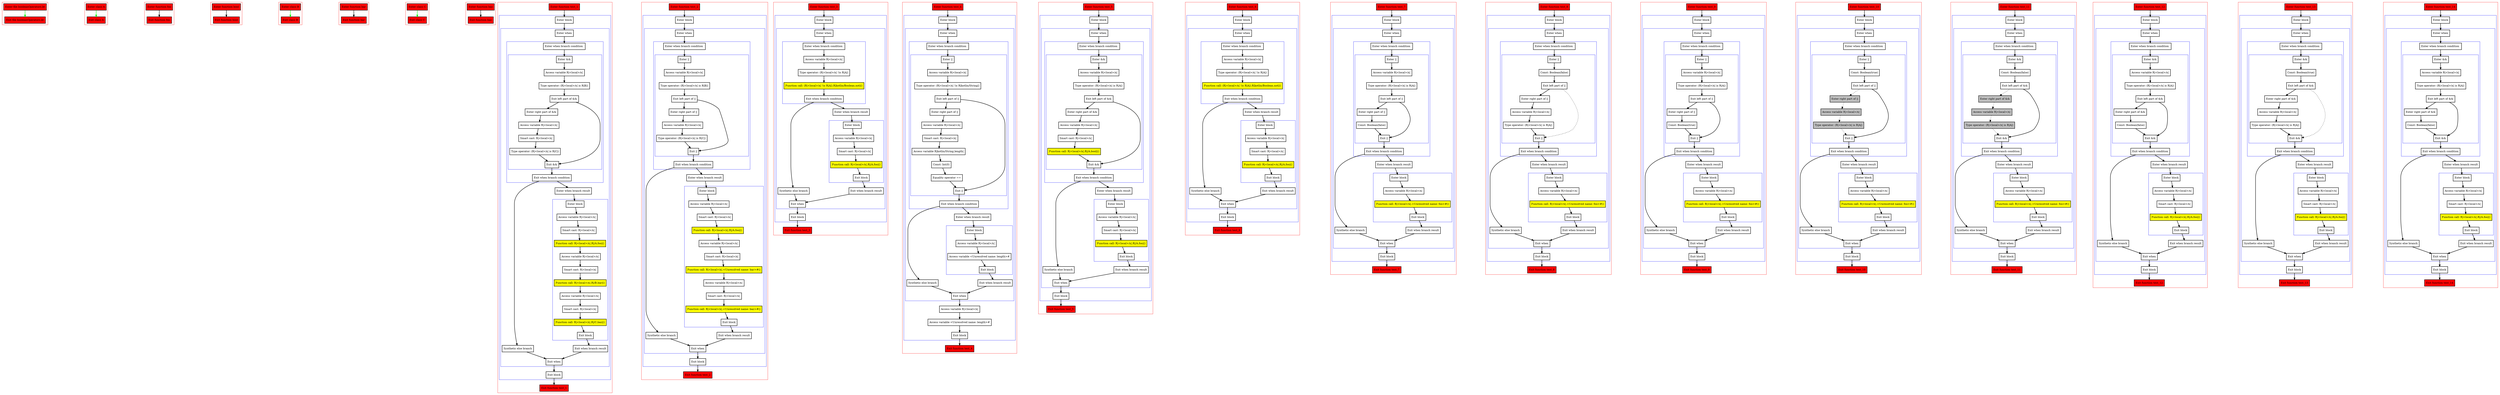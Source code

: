 digraph booleanOperators_kt {
    graph [nodesep=3]
    node [shape=box penwidth=2]
    edge [penwidth=2]

    subgraph cluster_0 {
        color=red
        0 [label="Enter file booleanOperators.kt" style="filled" fillcolor=red];
        1 [label="Exit file booleanOperators.kt" style="filled" fillcolor=red];
    }
    0 -> {1} [color=green];

    subgraph cluster_1 {
        color=red
        2 [label="Enter class A" style="filled" fillcolor=red];
        3 [label="Exit class A" style="filled" fillcolor=red];
    }
    2 -> {3} [color=green];

    subgraph cluster_2 {
        color=red
        4 [label="Enter function foo" style="filled" fillcolor=red];
        5 [label="Exit function foo" style="filled" fillcolor=red];
    }
    4 -> {5};

    subgraph cluster_3 {
        color=red
        6 [label="Enter function bool" style="filled" fillcolor=red];
        7 [label="Exit function bool" style="filled" fillcolor=red];
    }
    6 -> {7};

    subgraph cluster_4 {
        color=red
        8 [label="Enter class B" style="filled" fillcolor=red];
        9 [label="Exit class B" style="filled" fillcolor=red];
    }
    8 -> {9} [color=green];

    subgraph cluster_5 {
        color=red
        10 [label="Enter function bar" style="filled" fillcolor=red];
        11 [label="Exit function bar" style="filled" fillcolor=red];
    }
    10 -> {11};

    subgraph cluster_6 {
        color=red
        12 [label="Enter class C" style="filled" fillcolor=red];
        13 [label="Exit class C" style="filled" fillcolor=red];
    }
    12 -> {13} [color=green];

    subgraph cluster_7 {
        color=red
        14 [label="Enter function baz" style="filled" fillcolor=red];
        15 [label="Exit function baz" style="filled" fillcolor=red];
    }
    14 -> {15};

    subgraph cluster_8 {
        color=red
        16 [label="Enter function test_1" style="filled" fillcolor=red];
        subgraph cluster_9 {
            color=blue
            17 [label="Enter block"];
            subgraph cluster_10 {
                color=blue
                18 [label="Enter when"];
                subgraph cluster_11 {
                    color=blue
                    19 [label="Enter when branch condition "];
                    subgraph cluster_12 {
                        color=blue
                        20 [label="Enter &&"];
                        21 [label="Access variable R|<local>/x|"];
                        22 [label="Type operator: (R|<local>/x| is R|B|)"];
                        23 [label="Exit left part of &&"];
                        24 [label="Enter right part of &&"];
                        25 [label="Access variable R|<local>/x|"];
                        26 [label="Smart cast: R|<local>/x|"];
                        27 [label="Type operator: (R|<local>/x| is R|C|)"];
                        28 [label="Exit &&"];
                    }
                    29 [label="Exit when branch condition"];
                }
                30 [label="Synthetic else branch"];
                31 [label="Enter when branch result"];
                subgraph cluster_13 {
                    color=blue
                    32 [label="Enter block"];
                    33 [label="Access variable R|<local>/x|"];
                    34 [label="Smart cast: R|<local>/x|"];
                    35 [label="Function call: R|<local>/x|.R|/A.foo|()" style="filled" fillcolor=yellow];
                    36 [label="Access variable R|<local>/x|"];
                    37 [label="Smart cast: R|<local>/x|"];
                    38 [label="Function call: R|<local>/x|.R|/B.bar|()" style="filled" fillcolor=yellow];
                    39 [label="Access variable R|<local>/x|"];
                    40 [label="Smart cast: R|<local>/x|"];
                    41 [label="Function call: R|<local>/x|.R|/C.baz|()" style="filled" fillcolor=yellow];
                    42 [label="Exit block"];
                }
                43 [label="Exit when branch result"];
                44 [label="Exit when"];
            }
            45 [label="Exit block"];
        }
        46 [label="Exit function test_1" style="filled" fillcolor=red];
    }
    16 -> {17};
    17 -> {18};
    18 -> {19};
    19 -> {20};
    20 -> {21};
    21 -> {22};
    22 -> {23};
    23 -> {24 28};
    24 -> {25};
    25 -> {26};
    26 -> {27};
    27 -> {28};
    28 -> {29};
    29 -> {30 31};
    30 -> {44};
    31 -> {32};
    32 -> {33};
    33 -> {34};
    34 -> {35};
    35 -> {36};
    36 -> {37};
    37 -> {38};
    38 -> {39};
    39 -> {40};
    40 -> {41};
    41 -> {42};
    42 -> {43};
    43 -> {44};
    44 -> {45};
    45 -> {46};

    subgraph cluster_14 {
        color=red
        47 [label="Enter function test_2" style="filled" fillcolor=red];
        subgraph cluster_15 {
            color=blue
            48 [label="Enter block"];
            subgraph cluster_16 {
                color=blue
                49 [label="Enter when"];
                subgraph cluster_17 {
                    color=blue
                    50 [label="Enter when branch condition "];
                    subgraph cluster_18 {
                        color=blue
                        51 [label="Enter ||"];
                        52 [label="Access variable R|<local>/x|"];
                        53 [label="Type operator: (R|<local>/x| is R|B|)"];
                        54 [label="Exit left part of ||"];
                        55 [label="Enter right part of ||"];
                        56 [label="Access variable R|<local>/x|"];
                        57 [label="Type operator: (R|<local>/x| is R|C|)"];
                        58 [label="Exit ||"];
                    }
                    59 [label="Exit when branch condition"];
                }
                60 [label="Synthetic else branch"];
                61 [label="Enter when branch result"];
                subgraph cluster_19 {
                    color=blue
                    62 [label="Enter block"];
                    63 [label="Access variable R|<local>/x|"];
                    64 [label="Smart cast: R|<local>/x|"];
                    65 [label="Function call: R|<local>/x|.R|/A.foo|()" style="filled" fillcolor=yellow];
                    66 [label="Access variable R|<local>/x|"];
                    67 [label="Smart cast: R|<local>/x|"];
                    68 [label="Function call: R|<local>/x|.<Unresolved name: bar>#()" style="filled" fillcolor=yellow];
                    69 [label="Access variable R|<local>/x|"];
                    70 [label="Smart cast: R|<local>/x|"];
                    71 [label="Function call: R|<local>/x|.<Unresolved name: baz>#()" style="filled" fillcolor=yellow];
                    72 [label="Exit block"];
                }
                73 [label="Exit when branch result"];
                74 [label="Exit when"];
            }
            75 [label="Exit block"];
        }
        76 [label="Exit function test_2" style="filled" fillcolor=red];
    }
    47 -> {48};
    48 -> {49};
    49 -> {50};
    50 -> {51};
    51 -> {52};
    52 -> {53};
    53 -> {54};
    54 -> {55 58};
    55 -> {56};
    56 -> {57};
    57 -> {58};
    58 -> {59};
    59 -> {60 61};
    60 -> {74};
    61 -> {62};
    62 -> {63};
    63 -> {64};
    64 -> {65};
    65 -> {66};
    66 -> {67};
    67 -> {68};
    68 -> {69};
    69 -> {70};
    70 -> {71};
    71 -> {72};
    72 -> {73};
    73 -> {74};
    74 -> {75};
    75 -> {76};

    subgraph cluster_20 {
        color=red
        77 [label="Enter function test_3" style="filled" fillcolor=red];
        subgraph cluster_21 {
            color=blue
            78 [label="Enter block"];
            subgraph cluster_22 {
                color=blue
                79 [label="Enter when"];
                subgraph cluster_23 {
                    color=blue
                    80 [label="Enter when branch condition "];
                    81 [label="Access variable R|<local>/x|"];
                    82 [label="Type operator: (R|<local>/x| !is R|A|)"];
                    83 [label="Function call: (R|<local>/x| !is R|A|).R|kotlin/Boolean.not|()" style="filled" fillcolor=yellow];
                    84 [label="Exit when branch condition"];
                }
                85 [label="Synthetic else branch"];
                86 [label="Enter when branch result"];
                subgraph cluster_24 {
                    color=blue
                    87 [label="Enter block"];
                    88 [label="Access variable R|<local>/x|"];
                    89 [label="Smart cast: R|<local>/x|"];
                    90 [label="Function call: R|<local>/x|.R|/A.foo|()" style="filled" fillcolor=yellow];
                    91 [label="Exit block"];
                }
                92 [label="Exit when branch result"];
                93 [label="Exit when"];
            }
            94 [label="Exit block"];
        }
        95 [label="Exit function test_3" style="filled" fillcolor=red];
    }
    77 -> {78};
    78 -> {79};
    79 -> {80};
    80 -> {81};
    81 -> {82};
    82 -> {83};
    83 -> {84};
    84 -> {85 86};
    85 -> {93};
    86 -> {87};
    87 -> {88};
    88 -> {89};
    89 -> {90};
    90 -> {91};
    91 -> {92};
    92 -> {93};
    93 -> {94};
    94 -> {95};

    subgraph cluster_25 {
        color=red
        96 [label="Enter function test_4" style="filled" fillcolor=red];
        subgraph cluster_26 {
            color=blue
            97 [label="Enter block"];
            subgraph cluster_27 {
                color=blue
                98 [label="Enter when"];
                subgraph cluster_28 {
                    color=blue
                    99 [label="Enter when branch condition "];
                    subgraph cluster_29 {
                        color=blue
                        100 [label="Enter ||"];
                        101 [label="Access variable R|<local>/x|"];
                        102 [label="Type operator: (R|<local>/x| !is R|kotlin/String|)"];
                        103 [label="Exit left part of ||"];
                        104 [label="Enter right part of ||"];
                        105 [label="Access variable R|<local>/x|"];
                        106 [label="Smart cast: R|<local>/x|"];
                        107 [label="Access variable R|kotlin/String.length|"];
                        108 [label="Const: Int(0)"];
                        109 [label="Equality operator =="];
                        110 [label="Exit ||"];
                    }
                    111 [label="Exit when branch condition"];
                }
                112 [label="Synthetic else branch"];
                113 [label="Enter when branch result"];
                subgraph cluster_30 {
                    color=blue
                    114 [label="Enter block"];
                    115 [label="Access variable R|<local>/x|"];
                    116 [label="Access variable <Unresolved name: length>#"];
                    117 [label="Exit block"];
                }
                118 [label="Exit when branch result"];
                119 [label="Exit when"];
            }
            120 [label="Access variable R|<local>/x|"];
            121 [label="Access variable <Unresolved name: length>#"];
            122 [label="Exit block"];
        }
        123 [label="Exit function test_4" style="filled" fillcolor=red];
    }
    96 -> {97};
    97 -> {98};
    98 -> {99};
    99 -> {100};
    100 -> {101};
    101 -> {102};
    102 -> {103};
    103 -> {104 110};
    104 -> {105};
    105 -> {106};
    106 -> {107};
    107 -> {108};
    108 -> {109};
    109 -> {110};
    110 -> {111};
    111 -> {112 113};
    112 -> {119};
    113 -> {114};
    114 -> {115};
    115 -> {116};
    116 -> {117};
    117 -> {118};
    118 -> {119};
    119 -> {120};
    120 -> {121};
    121 -> {122};
    122 -> {123};

    subgraph cluster_31 {
        color=red
        124 [label="Enter function test_5" style="filled" fillcolor=red];
        subgraph cluster_32 {
            color=blue
            125 [label="Enter block"];
            subgraph cluster_33 {
                color=blue
                126 [label="Enter when"];
                subgraph cluster_34 {
                    color=blue
                    127 [label="Enter when branch condition "];
                    subgraph cluster_35 {
                        color=blue
                        128 [label="Enter &&"];
                        129 [label="Access variable R|<local>/x|"];
                        130 [label="Type operator: (R|<local>/x| is R|A|)"];
                        131 [label="Exit left part of &&"];
                        132 [label="Enter right part of &&"];
                        133 [label="Access variable R|<local>/x|"];
                        134 [label="Smart cast: R|<local>/x|"];
                        135 [label="Function call: R|<local>/x|.R|/A.bool|()" style="filled" fillcolor=yellow];
                        136 [label="Exit &&"];
                    }
                    137 [label="Exit when branch condition"];
                }
                138 [label="Synthetic else branch"];
                139 [label="Enter when branch result"];
                subgraph cluster_36 {
                    color=blue
                    140 [label="Enter block"];
                    141 [label="Access variable R|<local>/x|"];
                    142 [label="Smart cast: R|<local>/x|"];
                    143 [label="Function call: R|<local>/x|.R|/A.foo|()" style="filled" fillcolor=yellow];
                    144 [label="Exit block"];
                }
                145 [label="Exit when branch result"];
                146 [label="Exit when"];
            }
            147 [label="Exit block"];
        }
        148 [label="Exit function test_5" style="filled" fillcolor=red];
    }
    124 -> {125};
    125 -> {126};
    126 -> {127};
    127 -> {128};
    128 -> {129};
    129 -> {130};
    130 -> {131};
    131 -> {132 136};
    132 -> {133};
    133 -> {134};
    134 -> {135};
    135 -> {136};
    136 -> {137};
    137 -> {138 139};
    138 -> {146};
    139 -> {140};
    140 -> {141};
    141 -> {142};
    142 -> {143};
    143 -> {144};
    144 -> {145};
    145 -> {146};
    146 -> {147};
    147 -> {148};

    subgraph cluster_37 {
        color=red
        149 [label="Enter function test_6" style="filled" fillcolor=red];
        subgraph cluster_38 {
            color=blue
            150 [label="Enter block"];
            subgraph cluster_39 {
                color=blue
                151 [label="Enter when"];
                subgraph cluster_40 {
                    color=blue
                    152 [label="Enter when branch condition "];
                    153 [label="Access variable R|<local>/x|"];
                    154 [label="Type operator: (R|<local>/x| !is R|A|)"];
                    155 [label="Function call: (R|<local>/x| !is R|A|).R|kotlin/Boolean.not|()" style="filled" fillcolor=yellow];
                    156 [label="Exit when branch condition"];
                }
                157 [label="Synthetic else branch"];
                158 [label="Enter when branch result"];
                subgraph cluster_41 {
                    color=blue
                    159 [label="Enter block"];
                    160 [label="Access variable R|<local>/x|"];
                    161 [label="Smart cast: R|<local>/x|"];
                    162 [label="Function call: R|<local>/x|.R|/A.foo|()" style="filled" fillcolor=yellow];
                    163 [label="Exit block"];
                }
                164 [label="Exit when branch result"];
                165 [label="Exit when"];
            }
            166 [label="Exit block"];
        }
        167 [label="Exit function test_6" style="filled" fillcolor=red];
    }
    149 -> {150};
    150 -> {151};
    151 -> {152};
    152 -> {153};
    153 -> {154};
    154 -> {155};
    155 -> {156};
    156 -> {157 158};
    157 -> {165};
    158 -> {159};
    159 -> {160};
    160 -> {161};
    161 -> {162};
    162 -> {163};
    163 -> {164};
    164 -> {165};
    165 -> {166};
    166 -> {167};

    subgraph cluster_42 {
        color=red
        168 [label="Enter function test_7" style="filled" fillcolor=red];
        subgraph cluster_43 {
            color=blue
            169 [label="Enter block"];
            subgraph cluster_44 {
                color=blue
                170 [label="Enter when"];
                subgraph cluster_45 {
                    color=blue
                    171 [label="Enter when branch condition "];
                    subgraph cluster_46 {
                        color=blue
                        172 [label="Enter ||"];
                        173 [label="Access variable R|<local>/x|"];
                        174 [label="Type operator: (R|<local>/x| is R|A|)"];
                        175 [label="Exit left part of ||"];
                        176 [label="Enter right part of ||"];
                        177 [label="Const: Boolean(false)"];
                        178 [label="Exit ||"];
                    }
                    179 [label="Exit when branch condition"];
                }
                180 [label="Synthetic else branch"];
                181 [label="Enter when branch result"];
                subgraph cluster_47 {
                    color=blue
                    182 [label="Enter block"];
                    183 [label="Access variable R|<local>/x|"];
                    184 [label="Function call: R|<local>/x|.<Unresolved name: foo>#()" style="filled" fillcolor=yellow];
                    185 [label="Exit block"];
                }
                186 [label="Exit when branch result"];
                187 [label="Exit when"];
            }
            188 [label="Exit block"];
        }
        189 [label="Exit function test_7" style="filled" fillcolor=red];
    }
    168 -> {169};
    169 -> {170};
    170 -> {171};
    171 -> {172};
    172 -> {173};
    173 -> {174};
    174 -> {175};
    175 -> {176 178};
    176 -> {177};
    177 -> {178};
    178 -> {179};
    179 -> {180 181};
    180 -> {187};
    181 -> {182};
    182 -> {183};
    183 -> {184};
    184 -> {185};
    185 -> {186};
    186 -> {187};
    187 -> {188};
    188 -> {189};

    subgraph cluster_48 {
        color=red
        190 [label="Enter function test_8" style="filled" fillcolor=red];
        subgraph cluster_49 {
            color=blue
            191 [label="Enter block"];
            subgraph cluster_50 {
                color=blue
                192 [label="Enter when"];
                subgraph cluster_51 {
                    color=blue
                    193 [label="Enter when branch condition "];
                    subgraph cluster_52 {
                        color=blue
                        194 [label="Enter ||"];
                        195 [label="Const: Boolean(false)"];
                        196 [label="Exit left part of ||"];
                        197 [label="Enter right part of ||"];
                        198 [label="Access variable R|<local>/x|"];
                        199 [label="Type operator: (R|<local>/x| is R|A|)"];
                        200 [label="Exit ||"];
                    }
                    201 [label="Exit when branch condition"];
                }
                202 [label="Synthetic else branch"];
                203 [label="Enter when branch result"];
                subgraph cluster_53 {
                    color=blue
                    204 [label="Enter block"];
                    205 [label="Access variable R|<local>/x|"];
                    206 [label="Function call: R|<local>/x|.<Unresolved name: foo>#()" style="filled" fillcolor=yellow];
                    207 [label="Exit block"];
                }
                208 [label="Exit when branch result"];
                209 [label="Exit when"];
            }
            210 [label="Exit block"];
        }
        211 [label="Exit function test_8" style="filled" fillcolor=red];
    }
    190 -> {191};
    191 -> {192};
    192 -> {193};
    193 -> {194};
    194 -> {195};
    195 -> {196};
    196 -> {197};
    196 -> {200} [style=dotted];
    197 -> {198};
    198 -> {199};
    199 -> {200};
    200 -> {201};
    201 -> {202 203};
    202 -> {209};
    203 -> {204};
    204 -> {205};
    205 -> {206};
    206 -> {207};
    207 -> {208};
    208 -> {209};
    209 -> {210};
    210 -> {211};

    subgraph cluster_54 {
        color=red
        212 [label="Enter function test_9" style="filled" fillcolor=red];
        subgraph cluster_55 {
            color=blue
            213 [label="Enter block"];
            subgraph cluster_56 {
                color=blue
                214 [label="Enter when"];
                subgraph cluster_57 {
                    color=blue
                    215 [label="Enter when branch condition "];
                    subgraph cluster_58 {
                        color=blue
                        216 [label="Enter ||"];
                        217 [label="Access variable R|<local>/x|"];
                        218 [label="Type operator: (R|<local>/x| is R|A|)"];
                        219 [label="Exit left part of ||"];
                        220 [label="Enter right part of ||"];
                        221 [label="Const: Boolean(true)"];
                        222 [label="Exit ||"];
                    }
                    223 [label="Exit when branch condition"];
                }
                224 [label="Synthetic else branch"];
                225 [label="Enter when branch result"];
                subgraph cluster_59 {
                    color=blue
                    226 [label="Enter block"];
                    227 [label="Access variable R|<local>/x|"];
                    228 [label="Function call: R|<local>/x|.<Unresolved name: foo>#()" style="filled" fillcolor=yellow];
                    229 [label="Exit block"];
                }
                230 [label="Exit when branch result"];
                231 [label="Exit when"];
            }
            232 [label="Exit block"];
        }
        233 [label="Exit function test_9" style="filled" fillcolor=red];
    }
    212 -> {213};
    213 -> {214};
    214 -> {215};
    215 -> {216};
    216 -> {217};
    217 -> {218};
    218 -> {219};
    219 -> {220 222};
    220 -> {221};
    221 -> {222};
    222 -> {223};
    223 -> {224 225};
    224 -> {231};
    225 -> {226};
    226 -> {227};
    227 -> {228};
    228 -> {229};
    229 -> {230};
    230 -> {231};
    231 -> {232};
    232 -> {233};

    subgraph cluster_60 {
        color=red
        234 [label="Enter function test_10" style="filled" fillcolor=red];
        subgraph cluster_61 {
            color=blue
            235 [label="Enter block"];
            subgraph cluster_62 {
                color=blue
                236 [label="Enter when"];
                subgraph cluster_63 {
                    color=blue
                    237 [label="Enter when branch condition "];
                    subgraph cluster_64 {
                        color=blue
                        238 [label="Enter ||"];
                        239 [label="Const: Boolean(true)"];
                        240 [label="Exit left part of ||"];
                        241 [label="Enter right part of ||" style="filled" fillcolor=gray];
                        242 [label="Access variable R|<local>/x|" style="filled" fillcolor=gray];
                        243 [label="Type operator: (R|<local>/x| is R|A|)" style="filled" fillcolor=gray];
                        244 [label="Exit ||"];
                    }
                    245 [label="Exit when branch condition"];
                }
                246 [label="Synthetic else branch"];
                247 [label="Enter when branch result"];
                subgraph cluster_65 {
                    color=blue
                    248 [label="Enter block"];
                    249 [label="Access variable R|<local>/x|"];
                    250 [label="Function call: R|<local>/x|.<Unresolved name: foo>#()" style="filled" fillcolor=yellow];
                    251 [label="Exit block"];
                }
                252 [label="Exit when branch result"];
                253 [label="Exit when"];
            }
            254 [label="Exit block"];
        }
        255 [label="Exit function test_10" style="filled" fillcolor=red];
    }
    234 -> {235};
    235 -> {236};
    236 -> {237};
    237 -> {238};
    238 -> {239};
    239 -> {240};
    240 -> {244};
    240 -> {241} [style=dotted];
    241 -> {242} [style=dotted];
    242 -> {243} [style=dotted];
    243 -> {244} [style=dotted];
    244 -> {245};
    245 -> {246 247};
    246 -> {253};
    247 -> {248};
    248 -> {249};
    249 -> {250};
    250 -> {251};
    251 -> {252};
    252 -> {253};
    253 -> {254};
    254 -> {255};

    subgraph cluster_66 {
        color=red
        256 [label="Enter function test_11" style="filled" fillcolor=red];
        subgraph cluster_67 {
            color=blue
            257 [label="Enter block"];
            subgraph cluster_68 {
                color=blue
                258 [label="Enter when"];
                subgraph cluster_69 {
                    color=blue
                    259 [label="Enter when branch condition "];
                    subgraph cluster_70 {
                        color=blue
                        260 [label="Enter &&"];
                        261 [label="Const: Boolean(false)"];
                        262 [label="Exit left part of &&"];
                        263 [label="Enter right part of &&" style="filled" fillcolor=gray];
                        264 [label="Access variable R|<local>/x|" style="filled" fillcolor=gray];
                        265 [label="Type operator: (R|<local>/x| is R|A|)" style="filled" fillcolor=gray];
                        266 [label="Exit &&"];
                    }
                    267 [label="Exit when branch condition"];
                }
                268 [label="Synthetic else branch"];
                269 [label="Enter when branch result"];
                subgraph cluster_71 {
                    color=blue
                    270 [label="Enter block"];
                    271 [label="Access variable R|<local>/x|"];
                    272 [label="Function call: R|<local>/x|.<Unresolved name: foo>#()" style="filled" fillcolor=yellow];
                    273 [label="Exit block"];
                }
                274 [label="Exit when branch result"];
                275 [label="Exit when"];
            }
            276 [label="Exit block"];
        }
        277 [label="Exit function test_11" style="filled" fillcolor=red];
    }
    256 -> {257};
    257 -> {258};
    258 -> {259};
    259 -> {260};
    260 -> {261};
    261 -> {262};
    262 -> {266};
    262 -> {263} [style=dotted];
    263 -> {264} [style=dotted];
    264 -> {265} [style=dotted];
    265 -> {266} [style=dotted];
    266 -> {267};
    267 -> {268 269};
    268 -> {275};
    269 -> {270};
    270 -> {271};
    271 -> {272};
    272 -> {273};
    273 -> {274};
    274 -> {275};
    275 -> {276};
    276 -> {277};

    subgraph cluster_72 {
        color=red
        278 [label="Enter function test_12" style="filled" fillcolor=red];
        subgraph cluster_73 {
            color=blue
            279 [label="Enter block"];
            subgraph cluster_74 {
                color=blue
                280 [label="Enter when"];
                subgraph cluster_75 {
                    color=blue
                    281 [label="Enter when branch condition "];
                    subgraph cluster_76 {
                        color=blue
                        282 [label="Enter &&"];
                        283 [label="Access variable R|<local>/x|"];
                        284 [label="Type operator: (R|<local>/x| is R|A|)"];
                        285 [label="Exit left part of &&"];
                        286 [label="Enter right part of &&"];
                        287 [label="Const: Boolean(false)"];
                        288 [label="Exit &&"];
                    }
                    289 [label="Exit when branch condition"];
                }
                290 [label="Synthetic else branch"];
                291 [label="Enter when branch result"];
                subgraph cluster_77 {
                    color=blue
                    292 [label="Enter block"];
                    293 [label="Access variable R|<local>/x|"];
                    294 [label="Smart cast: R|<local>/x|"];
                    295 [label="Function call: R|<local>/x|.R|/A.foo|()" style="filled" fillcolor=yellow];
                    296 [label="Exit block"];
                }
                297 [label="Exit when branch result"];
                298 [label="Exit when"];
            }
            299 [label="Exit block"];
        }
        300 [label="Exit function test_12" style="filled" fillcolor=red];
    }
    278 -> {279};
    279 -> {280};
    280 -> {281};
    281 -> {282};
    282 -> {283};
    283 -> {284};
    284 -> {285};
    285 -> {286 288};
    286 -> {287};
    287 -> {288};
    288 -> {289};
    289 -> {290 291};
    290 -> {298};
    291 -> {292};
    292 -> {293};
    293 -> {294};
    294 -> {295};
    295 -> {296};
    296 -> {297};
    297 -> {298};
    298 -> {299};
    299 -> {300};

    subgraph cluster_78 {
        color=red
        301 [label="Enter function test_13" style="filled" fillcolor=red];
        subgraph cluster_79 {
            color=blue
            302 [label="Enter block"];
            subgraph cluster_80 {
                color=blue
                303 [label="Enter when"];
                subgraph cluster_81 {
                    color=blue
                    304 [label="Enter when branch condition "];
                    subgraph cluster_82 {
                        color=blue
                        305 [label="Enter &&"];
                        306 [label="Const: Boolean(true)"];
                        307 [label="Exit left part of &&"];
                        308 [label="Enter right part of &&"];
                        309 [label="Access variable R|<local>/x|"];
                        310 [label="Type operator: (R|<local>/x| is R|A|)"];
                        311 [label="Exit &&"];
                    }
                    312 [label="Exit when branch condition"];
                }
                313 [label="Synthetic else branch"];
                314 [label="Enter when branch result"];
                subgraph cluster_83 {
                    color=blue
                    315 [label="Enter block"];
                    316 [label="Access variable R|<local>/x|"];
                    317 [label="Smart cast: R|<local>/x|"];
                    318 [label="Function call: R|<local>/x|.R|/A.foo|()" style="filled" fillcolor=yellow];
                    319 [label="Exit block"];
                }
                320 [label="Exit when branch result"];
                321 [label="Exit when"];
            }
            322 [label="Exit block"];
        }
        323 [label="Exit function test_13" style="filled" fillcolor=red];
    }
    301 -> {302};
    302 -> {303};
    303 -> {304};
    304 -> {305};
    305 -> {306};
    306 -> {307};
    307 -> {308};
    307 -> {311} [style=dotted];
    308 -> {309};
    309 -> {310};
    310 -> {311};
    311 -> {312};
    312 -> {313 314};
    313 -> {321};
    314 -> {315};
    315 -> {316};
    316 -> {317};
    317 -> {318};
    318 -> {319};
    319 -> {320};
    320 -> {321};
    321 -> {322};
    322 -> {323};

    subgraph cluster_84 {
        color=red
        324 [label="Enter function test_14" style="filled" fillcolor=red];
        subgraph cluster_85 {
            color=blue
            325 [label="Enter block"];
            subgraph cluster_86 {
                color=blue
                326 [label="Enter when"];
                subgraph cluster_87 {
                    color=blue
                    327 [label="Enter when branch condition "];
                    subgraph cluster_88 {
                        color=blue
                        328 [label="Enter &&"];
                        329 [label="Access variable R|<local>/x|"];
                        330 [label="Type operator: (R|<local>/x| is R|A|)"];
                        331 [label="Exit left part of &&"];
                        332 [label="Enter right part of &&"];
                        333 [label="Const: Boolean(false)"];
                        334 [label="Exit &&"];
                    }
                    335 [label="Exit when branch condition"];
                }
                336 [label="Synthetic else branch"];
                337 [label="Enter when branch result"];
                subgraph cluster_89 {
                    color=blue
                    338 [label="Enter block"];
                    339 [label="Access variable R|<local>/x|"];
                    340 [label="Smart cast: R|<local>/x|"];
                    341 [label="Function call: R|<local>/x|.R|/A.foo|()" style="filled" fillcolor=yellow];
                    342 [label="Exit block"];
                }
                343 [label="Exit when branch result"];
                344 [label="Exit when"];
            }
            345 [label="Exit block"];
        }
        346 [label="Exit function test_14" style="filled" fillcolor=red];
    }
    324 -> {325};
    325 -> {326};
    326 -> {327};
    327 -> {328};
    328 -> {329};
    329 -> {330};
    330 -> {331};
    331 -> {332 334};
    332 -> {333};
    333 -> {334};
    334 -> {335};
    335 -> {336 337};
    336 -> {344};
    337 -> {338};
    338 -> {339};
    339 -> {340};
    340 -> {341};
    341 -> {342};
    342 -> {343};
    343 -> {344};
    344 -> {345};
    345 -> {346};

}
